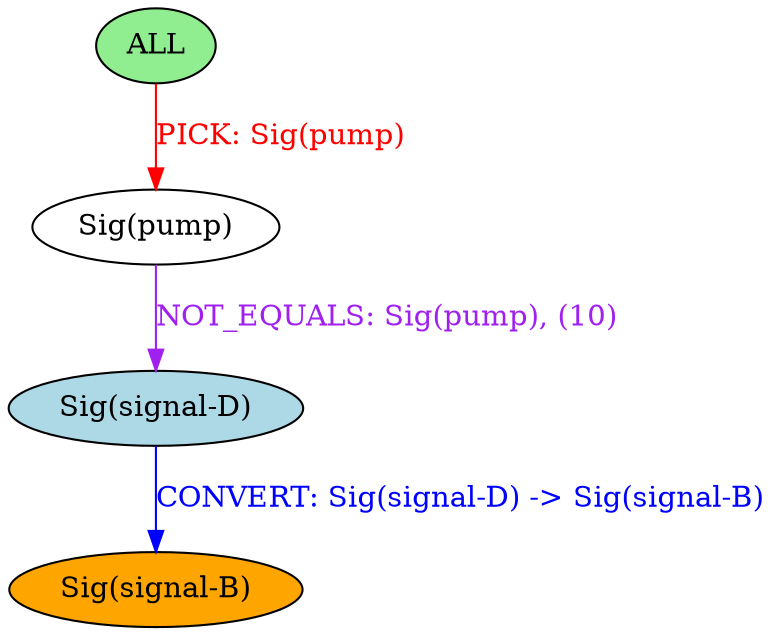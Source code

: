 strict digraph {
	nodesep=1
	5	[style=filled fillcolor=lightblue label="Sig(signal-D)"]
	6	[style=filled fillcolor=orange label="Sig(signal-B)"]
	0	[style=filled fillcolor=lightgreen label="ALL"]
	3	[style=filled fillcolor=white label="Sig(pump)"]
	5 -> 6	[label="CONVERT: Sig(signal-D) -> Sig(signal-B)" color=blue fontcolor=blue]
	0 -> 3	[label="PICK: Sig(pump)" color=red fontcolor=red]
	3 -> 5	[label="NOT_EQUALS: Sig(pump), (10)" color=purple fontcolor=purple]
}


